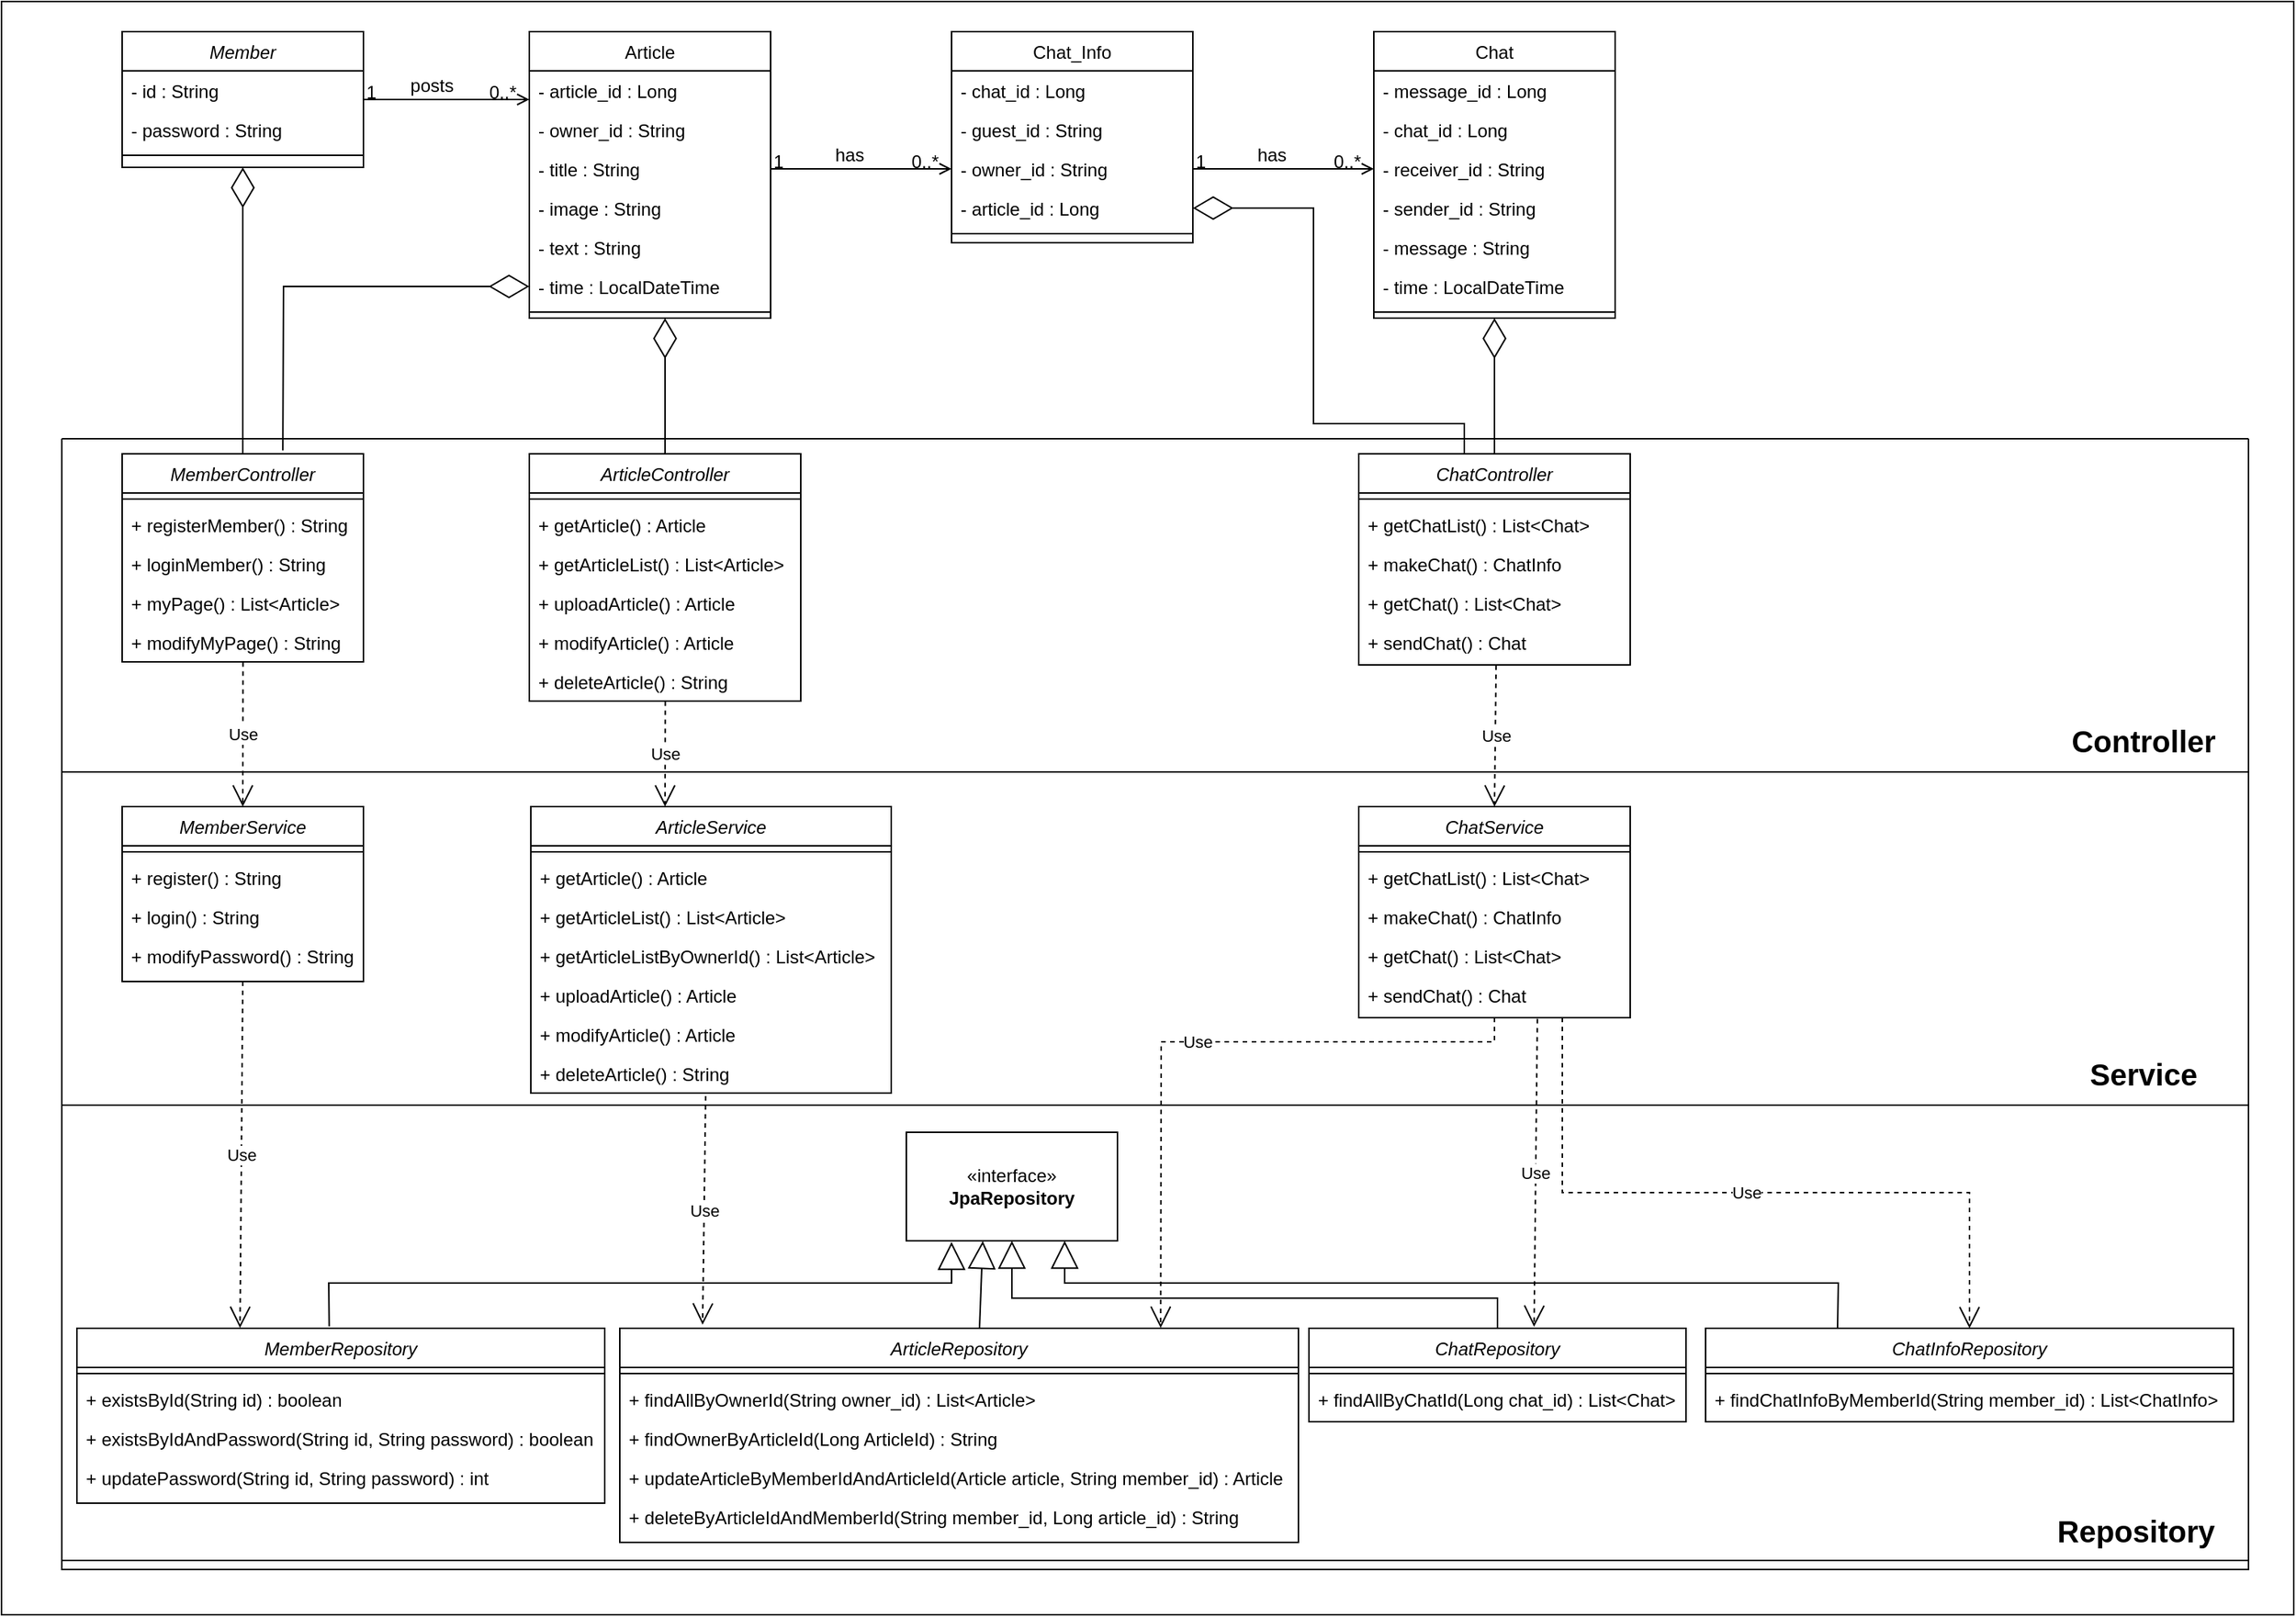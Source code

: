 <mxfile version="25.0.3">
  <diagram id="C5RBs43oDa-KdzZeNtuy" name="Page-1">
    <mxGraphModel dx="2914" dy="1084" grid="1" gridSize="10" guides="1" tooltips="1" connect="1" arrows="1" fold="1" page="1" pageScale="1" pageWidth="827" pageHeight="1169" math="0" shadow="0">
      <root>
        <mxCell id="WIyWlLk6GJQsqaUBKTNV-0" />
        <mxCell id="WIyWlLk6GJQsqaUBKTNV-1" parent="WIyWlLk6GJQsqaUBKTNV-0" />
        <mxCell id="Q4seT2GysWvizt6wWU4h-136" value="" style="rounded=0;whiteSpace=wrap;html=1;" vertex="1" parent="WIyWlLk6GJQsqaUBKTNV-1">
          <mxGeometry x="-40" y="50" width="1520" height="1070" as="geometry" />
        </mxCell>
        <mxCell id="zkfFHV4jXpPFQw0GAbJ--0" value="Member" style="swimlane;fontStyle=2;align=center;verticalAlign=top;childLayout=stackLayout;horizontal=1;startSize=26;horizontalStack=0;resizeParent=1;resizeLast=0;collapsible=1;marginBottom=0;rounded=0;shadow=0;strokeWidth=1;" parent="WIyWlLk6GJQsqaUBKTNV-1" vertex="1">
          <mxGeometry x="40" y="70" width="160" height="90" as="geometry">
            <mxRectangle x="230" y="140" width="160" height="26" as="alternateBounds" />
          </mxGeometry>
        </mxCell>
        <mxCell id="zkfFHV4jXpPFQw0GAbJ--1" value="- id : String" style="text;align=left;verticalAlign=top;spacingLeft=4;spacingRight=4;overflow=hidden;rotatable=0;points=[[0,0.5],[1,0.5]];portConstraint=eastwest;" parent="zkfFHV4jXpPFQw0GAbJ--0" vertex="1">
          <mxGeometry y="26" width="160" height="26" as="geometry" />
        </mxCell>
        <mxCell id="zkfFHV4jXpPFQw0GAbJ--2" value="- password : String" style="text;align=left;verticalAlign=top;spacingLeft=4;spacingRight=4;overflow=hidden;rotatable=0;points=[[0,0.5],[1,0.5]];portConstraint=eastwest;rounded=0;shadow=0;html=0;" parent="zkfFHV4jXpPFQw0GAbJ--0" vertex="1">
          <mxGeometry y="52" width="160" height="26" as="geometry" />
        </mxCell>
        <mxCell id="zkfFHV4jXpPFQw0GAbJ--4" value="" style="line;html=1;strokeWidth=1;align=left;verticalAlign=middle;spacingTop=-1;spacingLeft=3;spacingRight=3;rotatable=0;labelPosition=right;points=[];portConstraint=eastwest;" parent="zkfFHV4jXpPFQw0GAbJ--0" vertex="1">
          <mxGeometry y="78" width="160" height="8" as="geometry" />
        </mxCell>
        <mxCell id="zkfFHV4jXpPFQw0GAbJ--17" value="Article" style="swimlane;fontStyle=0;align=center;verticalAlign=top;childLayout=stackLayout;horizontal=1;startSize=26;horizontalStack=0;resizeParent=1;resizeLast=0;collapsible=1;marginBottom=0;rounded=0;shadow=0;strokeWidth=1;" parent="WIyWlLk6GJQsqaUBKTNV-1" vertex="1">
          <mxGeometry x="310" y="70" width="160" height="190" as="geometry">
            <mxRectangle x="550" y="140" width="160" height="26" as="alternateBounds" />
          </mxGeometry>
        </mxCell>
        <mxCell id="zkfFHV4jXpPFQw0GAbJ--18" value="- article_id : Long" style="text;align=left;verticalAlign=top;spacingLeft=4;spacingRight=4;overflow=hidden;rotatable=0;points=[[0,0.5],[1,0.5]];portConstraint=eastwest;" parent="zkfFHV4jXpPFQw0GAbJ--17" vertex="1">
          <mxGeometry y="26" width="160" height="26" as="geometry" />
        </mxCell>
        <mxCell id="zkfFHV4jXpPFQw0GAbJ--19" value="- owner_id : String" style="text;align=left;verticalAlign=top;spacingLeft=4;spacingRight=4;overflow=hidden;rotatable=0;points=[[0,0.5],[1,0.5]];portConstraint=eastwest;rounded=0;shadow=0;html=0;" parent="zkfFHV4jXpPFQw0GAbJ--17" vertex="1">
          <mxGeometry y="52" width="160" height="26" as="geometry" />
        </mxCell>
        <mxCell id="zkfFHV4jXpPFQw0GAbJ--20" value="- title : String" style="text;align=left;verticalAlign=top;spacingLeft=4;spacingRight=4;overflow=hidden;rotatable=0;points=[[0,0.5],[1,0.5]];portConstraint=eastwest;rounded=0;shadow=0;html=0;" parent="zkfFHV4jXpPFQw0GAbJ--17" vertex="1">
          <mxGeometry y="78" width="160" height="26" as="geometry" />
        </mxCell>
        <mxCell id="zkfFHV4jXpPFQw0GAbJ--21" value="- image : String" style="text;align=left;verticalAlign=top;spacingLeft=4;spacingRight=4;overflow=hidden;rotatable=0;points=[[0,0.5],[1,0.5]];portConstraint=eastwest;rounded=0;shadow=0;html=0;" parent="zkfFHV4jXpPFQw0GAbJ--17" vertex="1">
          <mxGeometry y="104" width="160" height="26" as="geometry" />
        </mxCell>
        <mxCell id="zkfFHV4jXpPFQw0GAbJ--22" value="- text : String" style="text;align=left;verticalAlign=top;spacingLeft=4;spacingRight=4;overflow=hidden;rotatable=0;points=[[0,0.5],[1,0.5]];portConstraint=eastwest;rounded=0;shadow=0;html=0;" parent="zkfFHV4jXpPFQw0GAbJ--17" vertex="1">
          <mxGeometry y="130" width="160" height="26" as="geometry" />
        </mxCell>
        <mxCell id="Q4seT2GysWvizt6wWU4h-19" value="- time : LocalDateTime" style="text;align=left;verticalAlign=top;spacingLeft=4;spacingRight=4;overflow=hidden;rotatable=0;points=[[0,0.5],[1,0.5]];portConstraint=eastwest;rounded=0;shadow=0;html=0;" vertex="1" parent="zkfFHV4jXpPFQw0GAbJ--17">
          <mxGeometry y="156" width="160" height="26" as="geometry" />
        </mxCell>
        <mxCell id="zkfFHV4jXpPFQw0GAbJ--23" value="" style="line;html=1;strokeWidth=1;align=left;verticalAlign=middle;spacingTop=-1;spacingLeft=3;spacingRight=3;rotatable=0;labelPosition=right;points=[];portConstraint=eastwest;" parent="zkfFHV4jXpPFQw0GAbJ--17" vertex="1">
          <mxGeometry y="182" width="160" height="8" as="geometry" />
        </mxCell>
        <mxCell id="zkfFHV4jXpPFQw0GAbJ--26" value="" style="endArrow=open;shadow=0;strokeWidth=1;rounded=0;curved=0;endFill=1;edgeStyle=elbowEdgeStyle;elbow=vertical;" parent="WIyWlLk6GJQsqaUBKTNV-1" source="zkfFHV4jXpPFQw0GAbJ--0" target="zkfFHV4jXpPFQw0GAbJ--17" edge="1">
          <mxGeometry x="0.5" y="41" relative="1" as="geometry">
            <mxPoint x="380" y="192" as="sourcePoint" />
            <mxPoint x="540" y="192" as="targetPoint" />
            <mxPoint x="-40" y="32" as="offset" />
          </mxGeometry>
        </mxCell>
        <mxCell id="zkfFHV4jXpPFQw0GAbJ--27" value="1" style="resizable=0;align=left;verticalAlign=bottom;labelBackgroundColor=none;fontSize=12;" parent="zkfFHV4jXpPFQw0GAbJ--26" connectable="0" vertex="1">
          <mxGeometry x="-1" relative="1" as="geometry">
            <mxPoint y="4" as="offset" />
          </mxGeometry>
        </mxCell>
        <mxCell id="zkfFHV4jXpPFQw0GAbJ--28" value="0..*" style="resizable=0;align=right;verticalAlign=bottom;labelBackgroundColor=none;fontSize=12;" parent="zkfFHV4jXpPFQw0GAbJ--26" connectable="0" vertex="1">
          <mxGeometry x="1" relative="1" as="geometry">
            <mxPoint x="-7" y="4" as="offset" />
          </mxGeometry>
        </mxCell>
        <mxCell id="zkfFHV4jXpPFQw0GAbJ--29" value="posts" style="text;html=1;resizable=0;points=[];;align=center;verticalAlign=middle;labelBackgroundColor=none;rounded=0;shadow=0;strokeWidth=1;fontSize=12;" parent="zkfFHV4jXpPFQw0GAbJ--26" vertex="1" connectable="0">
          <mxGeometry x="0.5" y="49" relative="1" as="geometry">
            <mxPoint x="-38" y="40" as="offset" />
          </mxGeometry>
        </mxCell>
        <mxCell id="Q4seT2GysWvizt6wWU4h-0" value="Chat" style="swimlane;fontStyle=0;align=center;verticalAlign=top;childLayout=stackLayout;horizontal=1;startSize=26;horizontalStack=0;resizeParent=1;resizeLast=0;collapsible=1;marginBottom=0;rounded=0;shadow=0;strokeWidth=1;" vertex="1" parent="WIyWlLk6GJQsqaUBKTNV-1">
          <mxGeometry x="870" y="70" width="160" height="190" as="geometry">
            <mxRectangle x="550" y="140" width="160" height="26" as="alternateBounds" />
          </mxGeometry>
        </mxCell>
        <mxCell id="Q4seT2GysWvizt6wWU4h-1" value="- message_id : Long" style="text;align=left;verticalAlign=top;spacingLeft=4;spacingRight=4;overflow=hidden;rotatable=0;points=[[0,0.5],[1,0.5]];portConstraint=eastwest;" vertex="1" parent="Q4seT2GysWvizt6wWU4h-0">
          <mxGeometry y="26" width="160" height="26" as="geometry" />
        </mxCell>
        <mxCell id="Q4seT2GysWvizt6wWU4h-2" value="- chat_id : Long" style="text;align=left;verticalAlign=top;spacingLeft=4;spacingRight=4;overflow=hidden;rotatable=0;points=[[0,0.5],[1,0.5]];portConstraint=eastwest;rounded=0;shadow=0;html=0;" vertex="1" parent="Q4seT2GysWvizt6wWU4h-0">
          <mxGeometry y="52" width="160" height="26" as="geometry" />
        </mxCell>
        <mxCell id="Q4seT2GysWvizt6wWU4h-3" value="- receiver_id : String" style="text;align=left;verticalAlign=top;spacingLeft=4;spacingRight=4;overflow=hidden;rotatable=0;points=[[0,0.5],[1,0.5]];portConstraint=eastwest;rounded=0;shadow=0;html=0;" vertex="1" parent="Q4seT2GysWvizt6wWU4h-0">
          <mxGeometry y="78" width="160" height="26" as="geometry" />
        </mxCell>
        <mxCell id="Q4seT2GysWvizt6wWU4h-4" value="- sender_id : String" style="text;align=left;verticalAlign=top;spacingLeft=4;spacingRight=4;overflow=hidden;rotatable=0;points=[[0,0.5],[1,0.5]];portConstraint=eastwest;rounded=0;shadow=0;html=0;" vertex="1" parent="Q4seT2GysWvizt6wWU4h-0">
          <mxGeometry y="104" width="160" height="26" as="geometry" />
        </mxCell>
        <mxCell id="Q4seT2GysWvizt6wWU4h-5" value="- message : String" style="text;align=left;verticalAlign=top;spacingLeft=4;spacingRight=4;overflow=hidden;rotatable=0;points=[[0,0.5],[1,0.5]];portConstraint=eastwest;rounded=0;shadow=0;html=0;" vertex="1" parent="Q4seT2GysWvizt6wWU4h-0">
          <mxGeometry y="130" width="160" height="26" as="geometry" />
        </mxCell>
        <mxCell id="Q4seT2GysWvizt6wWU4h-20" value="- time : LocalDateTime" style="text;align=left;verticalAlign=top;spacingLeft=4;spacingRight=4;overflow=hidden;rotatable=0;points=[[0,0.5],[1,0.5]];portConstraint=eastwest;rounded=0;shadow=0;html=0;" vertex="1" parent="Q4seT2GysWvizt6wWU4h-0">
          <mxGeometry y="156" width="160" height="26" as="geometry" />
        </mxCell>
        <mxCell id="Q4seT2GysWvizt6wWU4h-6" value="" style="line;html=1;strokeWidth=1;align=left;verticalAlign=middle;spacingTop=-1;spacingLeft=3;spacingRight=3;rotatable=0;labelPosition=right;points=[];portConstraint=eastwest;" vertex="1" parent="Q4seT2GysWvizt6wWU4h-0">
          <mxGeometry y="182" width="160" height="8" as="geometry" />
        </mxCell>
        <mxCell id="Q4seT2GysWvizt6wWU4h-9" value="Chat_Info" style="swimlane;fontStyle=0;align=center;verticalAlign=top;childLayout=stackLayout;horizontal=1;startSize=26;horizontalStack=0;resizeParent=1;resizeLast=0;collapsible=1;marginBottom=0;rounded=0;shadow=0;strokeWidth=1;" vertex="1" parent="WIyWlLk6GJQsqaUBKTNV-1">
          <mxGeometry x="590" y="70" width="160" height="140" as="geometry">
            <mxRectangle x="550" y="140" width="160" height="26" as="alternateBounds" />
          </mxGeometry>
        </mxCell>
        <mxCell id="Q4seT2GysWvizt6wWU4h-10" value="- chat_id : Long" style="text;align=left;verticalAlign=top;spacingLeft=4;spacingRight=4;overflow=hidden;rotatable=0;points=[[0,0.5],[1,0.5]];portConstraint=eastwest;" vertex="1" parent="Q4seT2GysWvizt6wWU4h-9">
          <mxGeometry y="26" width="160" height="26" as="geometry" />
        </mxCell>
        <mxCell id="Q4seT2GysWvizt6wWU4h-11" value="- guest_id : String" style="text;align=left;verticalAlign=top;spacingLeft=4;spacingRight=4;overflow=hidden;rotatable=0;points=[[0,0.5],[1,0.5]];portConstraint=eastwest;rounded=0;shadow=0;html=0;" vertex="1" parent="Q4seT2GysWvizt6wWU4h-9">
          <mxGeometry y="52" width="160" height="26" as="geometry" />
        </mxCell>
        <mxCell id="Q4seT2GysWvizt6wWU4h-12" value="- owner_id : String" style="text;align=left;verticalAlign=top;spacingLeft=4;spacingRight=4;overflow=hidden;rotatable=0;points=[[0,0.5],[1,0.5]];portConstraint=eastwest;rounded=0;shadow=0;html=0;" vertex="1" parent="Q4seT2GysWvizt6wWU4h-9">
          <mxGeometry y="78" width="160" height="26" as="geometry" />
        </mxCell>
        <mxCell id="Q4seT2GysWvizt6wWU4h-13" value="- article_id : Long" style="text;align=left;verticalAlign=top;spacingLeft=4;spacingRight=4;overflow=hidden;rotatable=0;points=[[0,0.5],[1,0.5]];portConstraint=eastwest;rounded=0;shadow=0;html=0;" vertex="1" parent="Q4seT2GysWvizt6wWU4h-9">
          <mxGeometry y="104" width="160" height="26" as="geometry" />
        </mxCell>
        <mxCell id="Q4seT2GysWvizt6wWU4h-15" value="" style="line;html=1;strokeWidth=1;align=left;verticalAlign=middle;spacingTop=-1;spacingLeft=3;spacingRight=3;rotatable=0;labelPosition=right;points=[];portConstraint=eastwest;" vertex="1" parent="Q4seT2GysWvizt6wWU4h-9">
          <mxGeometry y="130" width="160" height="8" as="geometry" />
        </mxCell>
        <mxCell id="Q4seT2GysWvizt6wWU4h-21" value="" style="endArrow=open;shadow=0;strokeWidth=1;rounded=0;curved=0;endFill=1;edgeStyle=elbowEdgeStyle;elbow=vertical;exitX=1;exitY=0.5;exitDx=0;exitDy=0;entryX=0;entryY=0.5;entryDx=0;entryDy=0;" edge="1" parent="WIyWlLk6GJQsqaUBKTNV-1" source="zkfFHV4jXpPFQw0GAbJ--20" target="Q4seT2GysWvizt6wWU4h-12">
          <mxGeometry x="0.5" y="41" relative="1" as="geometry">
            <mxPoint x="470" y="160.08" as="sourcePoint" />
            <mxPoint x="580" y="160.08" as="targetPoint" />
            <mxPoint x="-40" y="32" as="offset" />
          </mxGeometry>
        </mxCell>
        <mxCell id="Q4seT2GysWvizt6wWU4h-22" value="1" style="resizable=0;align=left;verticalAlign=bottom;labelBackgroundColor=none;fontSize=12;" connectable="0" vertex="1" parent="Q4seT2GysWvizt6wWU4h-21">
          <mxGeometry x="-1" relative="1" as="geometry">
            <mxPoint y="4" as="offset" />
          </mxGeometry>
        </mxCell>
        <mxCell id="Q4seT2GysWvizt6wWU4h-23" value="0..*" style="resizable=0;align=right;verticalAlign=bottom;labelBackgroundColor=none;fontSize=12;" connectable="0" vertex="1" parent="Q4seT2GysWvizt6wWU4h-21">
          <mxGeometry x="1" relative="1" as="geometry">
            <mxPoint x="-7" y="4" as="offset" />
          </mxGeometry>
        </mxCell>
        <mxCell id="Q4seT2GysWvizt6wWU4h-24" value="has" style="text;html=1;resizable=0;points=[];;align=center;verticalAlign=middle;labelBackgroundColor=none;rounded=0;shadow=0;strokeWidth=1;fontSize=12;" vertex="1" connectable="0" parent="Q4seT2GysWvizt6wWU4h-21">
          <mxGeometry x="0.5" y="49" relative="1" as="geometry">
            <mxPoint x="-38" y="40" as="offset" />
          </mxGeometry>
        </mxCell>
        <mxCell id="Q4seT2GysWvizt6wWU4h-25" value="" style="endArrow=open;shadow=0;strokeWidth=1;rounded=0;curved=0;endFill=1;edgeStyle=elbowEdgeStyle;elbow=vertical;exitX=1;exitY=0.5;exitDx=0;exitDy=0;entryX=0;entryY=0.5;entryDx=0;entryDy=0;" edge="1" parent="WIyWlLk6GJQsqaUBKTNV-1" source="Q4seT2GysWvizt6wWU4h-12" target="Q4seT2GysWvizt6wWU4h-3">
          <mxGeometry x="0.5" y="41" relative="1" as="geometry">
            <mxPoint x="770" y="170.2" as="sourcePoint" />
            <mxPoint x="880" y="170.2" as="targetPoint" />
            <mxPoint x="-40" y="32" as="offset" />
          </mxGeometry>
        </mxCell>
        <mxCell id="Q4seT2GysWvizt6wWU4h-26" value="1" style="resizable=0;align=left;verticalAlign=bottom;labelBackgroundColor=none;fontSize=12;" connectable="0" vertex="1" parent="Q4seT2GysWvizt6wWU4h-25">
          <mxGeometry x="-1" relative="1" as="geometry">
            <mxPoint y="4" as="offset" />
          </mxGeometry>
        </mxCell>
        <mxCell id="Q4seT2GysWvizt6wWU4h-27" value="0..*" style="resizable=0;align=right;verticalAlign=bottom;labelBackgroundColor=none;fontSize=12;" connectable="0" vertex="1" parent="Q4seT2GysWvizt6wWU4h-25">
          <mxGeometry x="1" relative="1" as="geometry">
            <mxPoint x="-7" y="4" as="offset" />
          </mxGeometry>
        </mxCell>
        <mxCell id="Q4seT2GysWvizt6wWU4h-28" value="has" style="text;html=1;resizable=0;points=[];;align=center;verticalAlign=middle;labelBackgroundColor=none;rounded=0;shadow=0;strokeWidth=1;fontSize=12;" vertex="1" connectable="0" parent="Q4seT2GysWvizt6wWU4h-25">
          <mxGeometry x="0.5" y="49" relative="1" as="geometry">
            <mxPoint x="-38" y="40" as="offset" />
          </mxGeometry>
        </mxCell>
        <mxCell id="Q4seT2GysWvizt6wWU4h-29" value="MemberController" style="swimlane;fontStyle=2;align=center;verticalAlign=top;childLayout=stackLayout;horizontal=1;startSize=26;horizontalStack=0;resizeParent=1;resizeLast=0;collapsible=1;marginBottom=0;rounded=0;shadow=0;strokeWidth=1;" vertex="1" parent="WIyWlLk6GJQsqaUBKTNV-1">
          <mxGeometry x="40" y="350" width="160" height="138" as="geometry">
            <mxRectangle x="230" y="140" width="160" height="26" as="alternateBounds" />
          </mxGeometry>
        </mxCell>
        <mxCell id="Q4seT2GysWvizt6wWU4h-32" value="" style="line;html=1;strokeWidth=1;align=left;verticalAlign=middle;spacingTop=-1;spacingLeft=3;spacingRight=3;rotatable=0;labelPosition=right;points=[];portConstraint=eastwest;" vertex="1" parent="Q4seT2GysWvizt6wWU4h-29">
          <mxGeometry y="26" width="160" height="8" as="geometry" />
        </mxCell>
        <mxCell id="Q4seT2GysWvizt6wWU4h-33" value="+ registerMember() : String" style="text;align=left;verticalAlign=top;spacingLeft=4;spacingRight=4;overflow=hidden;rotatable=0;points=[[0,0.5],[1,0.5]];portConstraint=eastwest;" vertex="1" parent="Q4seT2GysWvizt6wWU4h-29">
          <mxGeometry y="34" width="160" height="26" as="geometry" />
        </mxCell>
        <mxCell id="Q4seT2GysWvizt6wWU4h-35" value="+ loginMember() : String" style="text;align=left;verticalAlign=top;spacingLeft=4;spacingRight=4;overflow=hidden;rotatable=0;points=[[0,0.5],[1,0.5]];portConstraint=eastwest;" vertex="1" parent="Q4seT2GysWvizt6wWU4h-29">
          <mxGeometry y="60" width="160" height="26" as="geometry" />
        </mxCell>
        <mxCell id="Q4seT2GysWvizt6wWU4h-36" value="+ myPage() : List&lt;Article&gt;" style="text;align=left;verticalAlign=top;spacingLeft=4;spacingRight=4;overflow=hidden;rotatable=0;points=[[0,0.5],[1,0.5]];portConstraint=eastwest;" vertex="1" parent="Q4seT2GysWvizt6wWU4h-29">
          <mxGeometry y="86" width="160" height="26" as="geometry" />
        </mxCell>
        <mxCell id="Q4seT2GysWvizt6wWU4h-37" value="+ modifyMyPage() : String" style="text;align=left;verticalAlign=top;spacingLeft=4;spacingRight=4;overflow=hidden;rotatable=0;points=[[0,0.5],[1,0.5]];portConstraint=eastwest;" vertex="1" parent="Q4seT2GysWvizt6wWU4h-29">
          <mxGeometry y="112" width="160" height="26" as="geometry" />
        </mxCell>
        <mxCell id="Q4seT2GysWvizt6wWU4h-38" value="" style="endArrow=diamondThin;endFill=0;endSize=24;html=1;rounded=0;exitX=0.5;exitY=0;exitDx=0;exitDy=0;entryX=0.5;entryY=1;entryDx=0;entryDy=0;" edge="1" parent="WIyWlLk6GJQsqaUBKTNV-1" source="Q4seT2GysWvizt6wWU4h-29" target="zkfFHV4jXpPFQw0GAbJ--0">
          <mxGeometry width="160" relative="1" as="geometry">
            <mxPoint x="150" y="400" as="sourcePoint" />
            <mxPoint x="310" y="400" as="targetPoint" />
          </mxGeometry>
        </mxCell>
        <mxCell id="Q4seT2GysWvizt6wWU4h-39" value="ArticleController" style="swimlane;fontStyle=2;align=center;verticalAlign=top;childLayout=stackLayout;horizontal=1;startSize=26;horizontalStack=0;resizeParent=1;resizeLast=0;collapsible=1;marginBottom=0;rounded=0;shadow=0;strokeWidth=1;" vertex="1" parent="WIyWlLk6GJQsqaUBKTNV-1">
          <mxGeometry x="310" y="350" width="180" height="164" as="geometry">
            <mxRectangle x="230" y="140" width="160" height="26" as="alternateBounds" />
          </mxGeometry>
        </mxCell>
        <mxCell id="Q4seT2GysWvizt6wWU4h-40" value="" style="line;html=1;strokeWidth=1;align=left;verticalAlign=middle;spacingTop=-1;spacingLeft=3;spacingRight=3;rotatable=0;labelPosition=right;points=[];portConstraint=eastwest;" vertex="1" parent="Q4seT2GysWvizt6wWU4h-39">
          <mxGeometry y="26" width="180" height="8" as="geometry" />
        </mxCell>
        <mxCell id="Q4seT2GysWvizt6wWU4h-41" value="+ getArticle() : Article" style="text;align=left;verticalAlign=top;spacingLeft=4;spacingRight=4;overflow=hidden;rotatable=0;points=[[0,0.5],[1,0.5]];portConstraint=eastwest;" vertex="1" parent="Q4seT2GysWvizt6wWU4h-39">
          <mxGeometry y="34" width="180" height="26" as="geometry" />
        </mxCell>
        <mxCell id="Q4seT2GysWvizt6wWU4h-46" value="+ getArticleList() : List&lt;Article&gt;" style="text;align=left;verticalAlign=top;spacingLeft=4;spacingRight=4;overflow=hidden;rotatable=0;points=[[0,0.5],[1,0.5]];portConstraint=eastwest;" vertex="1" parent="Q4seT2GysWvizt6wWU4h-39">
          <mxGeometry y="60" width="180" height="26" as="geometry" />
        </mxCell>
        <mxCell id="Q4seT2GysWvizt6wWU4h-42" value="+ uploadArticle() : Article" style="text;align=left;verticalAlign=top;spacingLeft=4;spacingRight=4;overflow=hidden;rotatable=0;points=[[0,0.5],[1,0.5]];portConstraint=eastwest;" vertex="1" parent="Q4seT2GysWvizt6wWU4h-39">
          <mxGeometry y="86" width="180" height="26" as="geometry" />
        </mxCell>
        <mxCell id="Q4seT2GysWvizt6wWU4h-43" value="+ modifyArticle() : Article" style="text;align=left;verticalAlign=top;spacingLeft=4;spacingRight=4;overflow=hidden;rotatable=0;points=[[0,0.5],[1,0.5]];portConstraint=eastwest;" vertex="1" parent="Q4seT2GysWvizt6wWU4h-39">
          <mxGeometry y="112" width="180" height="26" as="geometry" />
        </mxCell>
        <mxCell id="Q4seT2GysWvizt6wWU4h-44" value="+ deleteArticle() : String" style="text;align=left;verticalAlign=top;spacingLeft=4;spacingRight=4;overflow=hidden;rotatable=0;points=[[0,0.5],[1,0.5]];portConstraint=eastwest;" vertex="1" parent="Q4seT2GysWvizt6wWU4h-39">
          <mxGeometry y="138" width="180" height="26" as="geometry" />
        </mxCell>
        <mxCell id="Q4seT2GysWvizt6wWU4h-45" value="" style="endArrow=diamondThin;endFill=0;endSize=24;html=1;rounded=0;exitX=0.666;exitY=-0.016;exitDx=0;exitDy=0;entryX=0;entryY=0.5;entryDx=0;entryDy=0;exitPerimeter=0;" edge="1" parent="WIyWlLk6GJQsqaUBKTNV-1" source="Q4seT2GysWvizt6wWU4h-29" target="Q4seT2GysWvizt6wWU4h-19">
          <mxGeometry width="160" relative="1" as="geometry">
            <mxPoint x="130" y="360" as="sourcePoint" />
            <mxPoint x="130" y="218" as="targetPoint" />
            <Array as="points">
              <mxPoint x="147" y="239" />
            </Array>
          </mxGeometry>
        </mxCell>
        <mxCell id="Q4seT2GysWvizt6wWU4h-47" value="" style="endArrow=diamondThin;endFill=0;endSize=24;html=1;rounded=0;exitX=0.5;exitY=0;exitDx=0;exitDy=0;" edge="1" parent="WIyWlLk6GJQsqaUBKTNV-1" source="Q4seT2GysWvizt6wWU4h-39">
          <mxGeometry width="160" relative="1" as="geometry">
            <mxPoint x="130" y="360" as="sourcePoint" />
            <mxPoint x="400" y="260" as="targetPoint" />
          </mxGeometry>
        </mxCell>
        <mxCell id="Q4seT2GysWvizt6wWU4h-48" value="ChatController" style="swimlane;fontStyle=2;align=center;verticalAlign=top;childLayout=stackLayout;horizontal=1;startSize=26;horizontalStack=0;resizeParent=1;resizeLast=0;collapsible=1;marginBottom=0;rounded=0;shadow=0;strokeWidth=1;" vertex="1" parent="WIyWlLk6GJQsqaUBKTNV-1">
          <mxGeometry x="860" y="350" width="180" height="140" as="geometry">
            <mxRectangle x="230" y="140" width="160" height="26" as="alternateBounds" />
          </mxGeometry>
        </mxCell>
        <mxCell id="Q4seT2GysWvizt6wWU4h-49" value="" style="line;html=1;strokeWidth=1;align=left;verticalAlign=middle;spacingTop=-1;spacingLeft=3;spacingRight=3;rotatable=0;labelPosition=right;points=[];portConstraint=eastwest;" vertex="1" parent="Q4seT2GysWvizt6wWU4h-48">
          <mxGeometry y="26" width="180" height="8" as="geometry" />
        </mxCell>
        <mxCell id="Q4seT2GysWvizt6wWU4h-50" value="+ getChatList() : List&lt;Chat&gt;" style="text;align=left;verticalAlign=top;spacingLeft=4;spacingRight=4;overflow=hidden;rotatable=0;points=[[0,0.5],[1,0.5]];portConstraint=eastwest;" vertex="1" parent="Q4seT2GysWvizt6wWU4h-48">
          <mxGeometry y="34" width="180" height="26" as="geometry" />
        </mxCell>
        <mxCell id="Q4seT2GysWvizt6wWU4h-51" value="+ makeChat() : ChatInfo" style="text;align=left;verticalAlign=top;spacingLeft=4;spacingRight=4;overflow=hidden;rotatable=0;points=[[0,0.5],[1,0.5]];portConstraint=eastwest;" vertex="1" parent="Q4seT2GysWvizt6wWU4h-48">
          <mxGeometry y="60" width="180" height="26" as="geometry" />
        </mxCell>
        <mxCell id="Q4seT2GysWvizt6wWU4h-52" value="+ getChat() : List&lt;Chat&gt;" style="text;align=left;verticalAlign=top;spacingLeft=4;spacingRight=4;overflow=hidden;rotatable=0;points=[[0,0.5],[1,0.5]];portConstraint=eastwest;" vertex="1" parent="Q4seT2GysWvizt6wWU4h-48">
          <mxGeometry y="86" width="180" height="26" as="geometry" />
        </mxCell>
        <mxCell id="Q4seT2GysWvizt6wWU4h-53" value="+ sendChat() : Chat" style="text;align=left;verticalAlign=top;spacingLeft=4;spacingRight=4;overflow=hidden;rotatable=0;points=[[0,0.5],[1,0.5]];portConstraint=eastwest;" vertex="1" parent="Q4seT2GysWvizt6wWU4h-48">
          <mxGeometry y="112" width="180" height="26" as="geometry" />
        </mxCell>
        <mxCell id="Q4seT2GysWvizt6wWU4h-55" value="" style="endArrow=diamondThin;endFill=0;endSize=24;html=1;rounded=0;exitX=0.5;exitY=0;exitDx=0;exitDy=0;entryX=0.5;entryY=1;entryDx=0;entryDy=0;" edge="1" parent="WIyWlLk6GJQsqaUBKTNV-1" source="Q4seT2GysWvizt6wWU4h-48" target="Q4seT2GysWvizt6wWU4h-0">
          <mxGeometry width="160" relative="1" as="geometry">
            <mxPoint x="410" y="360" as="sourcePoint" />
            <mxPoint x="951.76" y="312.286" as="targetPoint" />
          </mxGeometry>
        </mxCell>
        <mxCell id="Q4seT2GysWvizt6wWU4h-56" value="" style="endArrow=diamondThin;endFill=0;endSize=24;html=1;rounded=0;entryX=1;entryY=0.5;entryDx=0;entryDy=0;" edge="1" parent="WIyWlLk6GJQsqaUBKTNV-1" target="Q4seT2GysWvizt6wWU4h-13">
          <mxGeometry width="160" relative="1" as="geometry">
            <mxPoint x="930" y="350" as="sourcePoint" />
            <mxPoint x="420" y="330" as="targetPoint" />
            <Array as="points">
              <mxPoint x="930" y="330" />
              <mxPoint x="830" y="330" />
              <mxPoint x="830" y="187" />
            </Array>
          </mxGeometry>
        </mxCell>
        <mxCell id="Q4seT2GysWvizt6wWU4h-57" value="" style="swimlane;startSize=0;" vertex="1" parent="WIyWlLk6GJQsqaUBKTNV-1">
          <mxGeometry y="340" width="1450" height="221" as="geometry" />
        </mxCell>
        <mxCell id="Q4seT2GysWvizt6wWU4h-59" value="MemberService" style="swimlane;fontStyle=2;align=center;verticalAlign=top;childLayout=stackLayout;horizontal=1;startSize=26;horizontalStack=0;resizeParent=1;resizeLast=0;collapsible=1;marginBottom=0;rounded=0;shadow=0;strokeWidth=1;" vertex="1" parent="WIyWlLk6GJQsqaUBKTNV-1">
          <mxGeometry x="40" y="584" width="160" height="116" as="geometry">
            <mxRectangle x="230" y="140" width="160" height="26" as="alternateBounds" />
          </mxGeometry>
        </mxCell>
        <mxCell id="Q4seT2GysWvizt6wWU4h-60" value="" style="line;html=1;strokeWidth=1;align=left;verticalAlign=middle;spacingTop=-1;spacingLeft=3;spacingRight=3;rotatable=0;labelPosition=right;points=[];portConstraint=eastwest;" vertex="1" parent="Q4seT2GysWvizt6wWU4h-59">
          <mxGeometry y="26" width="160" height="8" as="geometry" />
        </mxCell>
        <mxCell id="Q4seT2GysWvizt6wWU4h-61" value="+ register() : String" style="text;align=left;verticalAlign=top;spacingLeft=4;spacingRight=4;overflow=hidden;rotatable=0;points=[[0,0.5],[1,0.5]];portConstraint=eastwest;" vertex="1" parent="Q4seT2GysWvizt6wWU4h-59">
          <mxGeometry y="34" width="160" height="26" as="geometry" />
        </mxCell>
        <mxCell id="Q4seT2GysWvizt6wWU4h-62" value="+ login() : String" style="text;align=left;verticalAlign=top;spacingLeft=4;spacingRight=4;overflow=hidden;rotatable=0;points=[[0,0.5],[1,0.5]];portConstraint=eastwest;" vertex="1" parent="Q4seT2GysWvizt6wWU4h-59">
          <mxGeometry y="60" width="160" height="26" as="geometry" />
        </mxCell>
        <mxCell id="Q4seT2GysWvizt6wWU4h-64" value="+ modifyPassword() : String" style="text;align=left;verticalAlign=top;spacingLeft=4;spacingRight=4;overflow=hidden;rotatable=0;points=[[0,0.5],[1,0.5]];portConstraint=eastwest;" vertex="1" parent="Q4seT2GysWvizt6wWU4h-59">
          <mxGeometry y="86" width="160" height="26" as="geometry" />
        </mxCell>
        <mxCell id="Q4seT2GysWvizt6wWU4h-66" value="Use" style="endArrow=open;endSize=12;dashed=1;html=1;rounded=0;exitX=0.501;exitY=1.012;exitDx=0;exitDy=0;entryX=0.5;entryY=0;entryDx=0;entryDy=0;exitPerimeter=0;" edge="1" parent="WIyWlLk6GJQsqaUBKTNV-1" source="Q4seT2GysWvizt6wWU4h-37" target="Q4seT2GysWvizt6wWU4h-59">
          <mxGeometry width="160" relative="1" as="geometry">
            <mxPoint x="230" y="470" as="sourcePoint" />
            <mxPoint x="390" y="470" as="targetPoint" />
          </mxGeometry>
        </mxCell>
        <mxCell id="Q4seT2GysWvizt6wWU4h-82" value="Use" style="endArrow=open;endSize=12;dashed=1;html=1;rounded=0;exitX=0.501;exitY=1.011;exitDx=0;exitDy=0;entryX=0.5;entryY=0;entryDx=0;entryDy=0;exitPerimeter=0;" edge="1" parent="WIyWlLk6GJQsqaUBKTNV-1" source="Q4seT2GysWvizt6wWU4h-44">
          <mxGeometry width="160" relative="1" as="geometry">
            <mxPoint x="130" y="498" as="sourcePoint" />
            <mxPoint x="400" y="584" as="targetPoint" />
          </mxGeometry>
        </mxCell>
        <mxCell id="Q4seT2GysWvizt6wWU4h-83" value="Use" style="endArrow=open;endSize=12;dashed=1;html=1;rounded=0;exitX=0.506;exitY=1.093;exitDx=0;exitDy=0;entryX=0.5;entryY=0;entryDx=0;entryDy=0;exitPerimeter=0;" edge="1" parent="WIyWlLk6GJQsqaUBKTNV-1" source="Q4seT2GysWvizt6wWU4h-53">
          <mxGeometry width="160" relative="1" as="geometry">
            <mxPoint x="826" y="500" as="sourcePoint" />
            <mxPoint x="950" y="584" as="targetPoint" />
          </mxGeometry>
        </mxCell>
        <mxCell id="Q4seT2GysWvizt6wWU4h-84" value="ArticleService" style="swimlane;fontStyle=2;align=center;verticalAlign=top;childLayout=stackLayout;horizontal=1;startSize=26;horizontalStack=0;resizeParent=1;resizeLast=0;collapsible=1;marginBottom=0;rounded=0;shadow=0;strokeWidth=1;" vertex="1" parent="WIyWlLk6GJQsqaUBKTNV-1">
          <mxGeometry x="311" y="584" width="239" height="190" as="geometry">
            <mxRectangle x="230" y="140" width="160" height="26" as="alternateBounds" />
          </mxGeometry>
        </mxCell>
        <mxCell id="Q4seT2GysWvizt6wWU4h-85" value="" style="line;html=1;strokeWidth=1;align=left;verticalAlign=middle;spacingTop=-1;spacingLeft=3;spacingRight=3;rotatable=0;labelPosition=right;points=[];portConstraint=eastwest;" vertex="1" parent="Q4seT2GysWvizt6wWU4h-84">
          <mxGeometry y="26" width="239" height="8" as="geometry" />
        </mxCell>
        <mxCell id="Q4seT2GysWvizt6wWU4h-86" value="+ getArticle() : Article" style="text;align=left;verticalAlign=top;spacingLeft=4;spacingRight=4;overflow=hidden;rotatable=0;points=[[0,0.5],[1,0.5]];portConstraint=eastwest;" vertex="1" parent="Q4seT2GysWvizt6wWU4h-84">
          <mxGeometry y="34" width="239" height="26" as="geometry" />
        </mxCell>
        <mxCell id="Q4seT2GysWvizt6wWU4h-87" value="+ getArticleList() : List&lt;Article&gt;" style="text;align=left;verticalAlign=top;spacingLeft=4;spacingRight=4;overflow=hidden;rotatable=0;points=[[0,0.5],[1,0.5]];portConstraint=eastwest;" vertex="1" parent="Q4seT2GysWvizt6wWU4h-84">
          <mxGeometry y="60" width="239" height="26" as="geometry" />
        </mxCell>
        <mxCell id="Q4seT2GysWvizt6wWU4h-91" value="+ getArticleListByOwnerId() : List&lt;Article&gt;" style="text;align=left;verticalAlign=top;spacingLeft=4;spacingRight=4;overflow=hidden;rotatable=0;points=[[0,0.5],[1,0.5]];portConstraint=eastwest;" vertex="1" parent="Q4seT2GysWvizt6wWU4h-84">
          <mxGeometry y="86" width="239" height="26" as="geometry" />
        </mxCell>
        <mxCell id="Q4seT2GysWvizt6wWU4h-88" value="+ uploadArticle() : Article" style="text;align=left;verticalAlign=top;spacingLeft=4;spacingRight=4;overflow=hidden;rotatable=0;points=[[0,0.5],[1,0.5]];portConstraint=eastwest;" vertex="1" parent="Q4seT2GysWvizt6wWU4h-84">
          <mxGeometry y="112" width="239" height="26" as="geometry" />
        </mxCell>
        <mxCell id="Q4seT2GysWvizt6wWU4h-89" value="+ modifyArticle() : Article" style="text;align=left;verticalAlign=top;spacingLeft=4;spacingRight=4;overflow=hidden;rotatable=0;points=[[0,0.5],[1,0.5]];portConstraint=eastwest;" vertex="1" parent="Q4seT2GysWvizt6wWU4h-84">
          <mxGeometry y="138" width="239" height="26" as="geometry" />
        </mxCell>
        <mxCell id="Q4seT2GysWvizt6wWU4h-90" value="+ deleteArticle() : String" style="text;align=left;verticalAlign=top;spacingLeft=4;spacingRight=4;overflow=hidden;rotatable=0;points=[[0,0.5],[1,0.5]];portConstraint=eastwest;" vertex="1" parent="Q4seT2GysWvizt6wWU4h-84">
          <mxGeometry y="164" width="239" height="26" as="geometry" />
        </mxCell>
        <mxCell id="Q4seT2GysWvizt6wWU4h-92" value="ChatService" style="swimlane;fontStyle=2;align=center;verticalAlign=top;childLayout=stackLayout;horizontal=1;startSize=26;horizontalStack=0;resizeParent=1;resizeLast=0;collapsible=1;marginBottom=0;rounded=0;shadow=0;strokeWidth=1;" vertex="1" parent="WIyWlLk6GJQsqaUBKTNV-1">
          <mxGeometry x="860" y="584" width="180" height="140" as="geometry">
            <mxRectangle x="230" y="140" width="160" height="26" as="alternateBounds" />
          </mxGeometry>
        </mxCell>
        <mxCell id="Q4seT2GysWvizt6wWU4h-93" value="" style="line;html=1;strokeWidth=1;align=left;verticalAlign=middle;spacingTop=-1;spacingLeft=3;spacingRight=3;rotatable=0;labelPosition=right;points=[];portConstraint=eastwest;" vertex="1" parent="Q4seT2GysWvizt6wWU4h-92">
          <mxGeometry y="26" width="180" height="8" as="geometry" />
        </mxCell>
        <mxCell id="Q4seT2GysWvizt6wWU4h-94" value="+ getChatList() : List&lt;Chat&gt;" style="text;align=left;verticalAlign=top;spacingLeft=4;spacingRight=4;overflow=hidden;rotatable=0;points=[[0,0.5],[1,0.5]];portConstraint=eastwest;" vertex="1" parent="Q4seT2GysWvizt6wWU4h-92">
          <mxGeometry y="34" width="180" height="26" as="geometry" />
        </mxCell>
        <mxCell id="Q4seT2GysWvizt6wWU4h-95" value="+ makeChat() : ChatInfo" style="text;align=left;verticalAlign=top;spacingLeft=4;spacingRight=4;overflow=hidden;rotatable=0;points=[[0,0.5],[1,0.5]];portConstraint=eastwest;" vertex="1" parent="Q4seT2GysWvizt6wWU4h-92">
          <mxGeometry y="60" width="180" height="26" as="geometry" />
        </mxCell>
        <mxCell id="Q4seT2GysWvizt6wWU4h-96" value="+ getChat() : List&lt;Chat&gt;" style="text;align=left;verticalAlign=top;spacingLeft=4;spacingRight=4;overflow=hidden;rotatable=0;points=[[0,0.5],[1,0.5]];portConstraint=eastwest;" vertex="1" parent="Q4seT2GysWvizt6wWU4h-92">
          <mxGeometry y="86" width="180" height="26" as="geometry" />
        </mxCell>
        <mxCell id="Q4seT2GysWvizt6wWU4h-97" value="+ sendChat() : Chat" style="text;align=left;verticalAlign=top;spacingLeft=4;spacingRight=4;overflow=hidden;rotatable=0;points=[[0,0.5],[1,0.5]];portConstraint=eastwest;" vertex="1" parent="Q4seT2GysWvizt6wWU4h-92">
          <mxGeometry y="112" width="180" height="26" as="geometry" />
        </mxCell>
        <mxCell id="Q4seT2GysWvizt6wWU4h-98" value="" style="swimlane;startSize=0;" vertex="1" parent="WIyWlLk6GJQsqaUBKTNV-1">
          <mxGeometry y="561" width="1450" height="523" as="geometry" />
        </mxCell>
        <mxCell id="Q4seT2GysWvizt6wWU4h-58" value="&lt;b&gt;Controller&lt;/b&gt;" style="text;html=1;align=center;verticalAlign=middle;resizable=0;points=[];autosize=1;strokeColor=none;fillColor=none;fontSize=20;" vertex="1" parent="Q4seT2GysWvizt6wWU4h-98">
          <mxGeometry x="1320" y="-41" width="120" height="40" as="geometry" />
        </mxCell>
        <mxCell id="Q4seT2GysWvizt6wWU4h-99" value="&lt;b&gt;Service&lt;/b&gt;" style="text;html=1;align=center;verticalAlign=middle;resizable=0;points=[];autosize=1;strokeColor=none;fillColor=none;fontSize=20;" vertex="1" parent="Q4seT2GysWvizt6wWU4h-98">
          <mxGeometry x="1335" y="180" width="90" height="40" as="geometry" />
        </mxCell>
        <mxCell id="Q4seT2GysWvizt6wWU4h-101" value="&lt;b&gt;Repository&lt;/b&gt;" style="text;html=1;align=center;verticalAlign=middle;resizable=0;points=[];autosize=1;strokeColor=none;fillColor=none;fontSize=20;" vertex="1" parent="Q4seT2GysWvizt6wWU4h-98">
          <mxGeometry x="1310" y="483" width="130" height="40" as="geometry" />
        </mxCell>
        <mxCell id="Q4seT2GysWvizt6wWU4h-100" value="" style="swimlane;startSize=0;" vertex="1" parent="WIyWlLk6GJQsqaUBKTNV-1">
          <mxGeometry y="782" width="1450" height="308" as="geometry" />
        </mxCell>
        <mxCell id="Q4seT2GysWvizt6wWU4h-102" value="«interface»&lt;br&gt;&lt;b&gt;JpaRepository&lt;/b&gt;" style="html=1;whiteSpace=wrap;" vertex="1" parent="Q4seT2GysWvizt6wWU4h-100">
          <mxGeometry x="560" y="18" width="140" height="72" as="geometry" />
        </mxCell>
        <mxCell id="Q4seT2GysWvizt6wWU4h-103" value="MemberRepository" style="swimlane;fontStyle=2;align=center;verticalAlign=top;childLayout=stackLayout;horizontal=1;startSize=26;horizontalStack=0;resizeParent=1;resizeLast=0;collapsible=1;marginBottom=0;rounded=0;shadow=0;strokeWidth=1;" vertex="1" parent="Q4seT2GysWvizt6wWU4h-100">
          <mxGeometry x="10" y="148" width="350" height="116" as="geometry">
            <mxRectangle x="230" y="140" width="160" height="26" as="alternateBounds" />
          </mxGeometry>
        </mxCell>
        <mxCell id="Q4seT2GysWvizt6wWU4h-104" value="" style="line;html=1;strokeWidth=1;align=left;verticalAlign=middle;spacingTop=-1;spacingLeft=3;spacingRight=3;rotatable=0;labelPosition=right;points=[];portConstraint=eastwest;" vertex="1" parent="Q4seT2GysWvizt6wWU4h-103">
          <mxGeometry y="26" width="350" height="8" as="geometry" />
        </mxCell>
        <mxCell id="Q4seT2GysWvizt6wWU4h-105" value="+ existsById(String id) : boolean" style="text;align=left;verticalAlign=top;spacingLeft=4;spacingRight=4;overflow=hidden;rotatable=0;points=[[0,0.5],[1,0.5]];portConstraint=eastwest;" vertex="1" parent="Q4seT2GysWvizt6wWU4h-103">
          <mxGeometry y="34" width="350" height="26" as="geometry" />
        </mxCell>
        <mxCell id="Q4seT2GysWvizt6wWU4h-106" value="+ existsByIdAndPassword(String id, String password) : boolean" style="text;align=left;verticalAlign=top;spacingLeft=4;spacingRight=4;overflow=hidden;rotatable=0;points=[[0,0.5],[1,0.5]];portConstraint=eastwest;" vertex="1" parent="Q4seT2GysWvizt6wWU4h-103">
          <mxGeometry y="60" width="350" height="26" as="geometry" />
        </mxCell>
        <mxCell id="Q4seT2GysWvizt6wWU4h-107" value="+ updatePassword(String id, String password) : int" style="text;align=left;verticalAlign=top;spacingLeft=4;spacingRight=4;overflow=hidden;rotatable=0;points=[[0,0.5],[1,0.5]];portConstraint=eastwest;" vertex="1" parent="Q4seT2GysWvizt6wWU4h-103">
          <mxGeometry y="86" width="350" height="26" as="geometry" />
        </mxCell>
        <mxCell id="Q4seT2GysWvizt6wWU4h-109" value="ArticleRepository" style="swimlane;fontStyle=2;align=center;verticalAlign=top;childLayout=stackLayout;horizontal=1;startSize=26;horizontalStack=0;resizeParent=1;resizeLast=0;collapsible=1;marginBottom=0;rounded=0;shadow=0;strokeWidth=1;" vertex="1" parent="Q4seT2GysWvizt6wWU4h-100">
          <mxGeometry x="370" y="148" width="450" height="142" as="geometry">
            <mxRectangle x="230" y="140" width="160" height="26" as="alternateBounds" />
          </mxGeometry>
        </mxCell>
        <mxCell id="Q4seT2GysWvizt6wWU4h-110" value="" style="line;html=1;strokeWidth=1;align=left;verticalAlign=middle;spacingTop=-1;spacingLeft=3;spacingRight=3;rotatable=0;labelPosition=right;points=[];portConstraint=eastwest;" vertex="1" parent="Q4seT2GysWvizt6wWU4h-109">
          <mxGeometry y="26" width="450" height="8" as="geometry" />
        </mxCell>
        <mxCell id="Q4seT2GysWvizt6wWU4h-111" value="+ findAllByOwnerId(String owner_id) : List&lt;Article&gt;" style="text;align=left;verticalAlign=top;spacingLeft=4;spacingRight=4;overflow=hidden;rotatable=0;points=[[0,0.5],[1,0.5]];portConstraint=eastwest;" vertex="1" parent="Q4seT2GysWvizt6wWU4h-109">
          <mxGeometry y="34" width="450" height="26" as="geometry" />
        </mxCell>
        <mxCell id="Q4seT2GysWvizt6wWU4h-112" value="+ findOwnerByArticleId(Long ArticleId) : String" style="text;align=left;verticalAlign=top;spacingLeft=4;spacingRight=4;overflow=hidden;rotatable=0;points=[[0,0.5],[1,0.5]];portConstraint=eastwest;" vertex="1" parent="Q4seT2GysWvizt6wWU4h-109">
          <mxGeometry y="60" width="450" height="26" as="geometry" />
        </mxCell>
        <mxCell id="Q4seT2GysWvizt6wWU4h-115" value="+ updateArticleByMemberIdAndArticleId(Article article, String member_id) : Article" style="text;align=left;verticalAlign=top;spacingLeft=4;spacingRight=4;overflow=hidden;rotatable=0;points=[[0,0.5],[1,0.5]];portConstraint=eastwest;" vertex="1" parent="Q4seT2GysWvizt6wWU4h-109">
          <mxGeometry y="86" width="450" height="26" as="geometry" />
        </mxCell>
        <mxCell id="Q4seT2GysWvizt6wWU4h-116" value="+ deleteByArticleIdAndMemberId(String member_id, Long article_id) : String" style="text;align=left;verticalAlign=top;spacingLeft=4;spacingRight=4;overflow=hidden;rotatable=0;points=[[0,0.5],[1,0.5]];portConstraint=eastwest;" vertex="1" parent="Q4seT2GysWvizt6wWU4h-109">
          <mxGeometry y="112" width="450" height="26" as="geometry" />
        </mxCell>
        <mxCell id="Q4seT2GysWvizt6wWU4h-117" value="ChatRepository" style="swimlane;fontStyle=2;align=center;verticalAlign=top;childLayout=stackLayout;horizontal=1;startSize=26;horizontalStack=0;resizeParent=1;resizeLast=0;collapsible=1;marginBottom=0;rounded=0;shadow=0;strokeWidth=1;" vertex="1" parent="Q4seT2GysWvizt6wWU4h-100">
          <mxGeometry x="827" y="148" width="250" height="62" as="geometry">
            <mxRectangle x="230" y="140" width="160" height="26" as="alternateBounds" />
          </mxGeometry>
        </mxCell>
        <mxCell id="Q4seT2GysWvizt6wWU4h-118" value="" style="line;html=1;strokeWidth=1;align=left;verticalAlign=middle;spacingTop=-1;spacingLeft=3;spacingRight=3;rotatable=0;labelPosition=right;points=[];portConstraint=eastwest;" vertex="1" parent="Q4seT2GysWvizt6wWU4h-117">
          <mxGeometry y="26" width="250" height="8" as="geometry" />
        </mxCell>
        <mxCell id="Q4seT2GysWvizt6wWU4h-119" value="+ findAllByChatId(Long chat_id) : List&lt;Chat&gt;" style="text;align=left;verticalAlign=top;spacingLeft=4;spacingRight=4;overflow=hidden;rotatable=0;points=[[0,0.5],[1,0.5]];portConstraint=eastwest;" vertex="1" parent="Q4seT2GysWvizt6wWU4h-117">
          <mxGeometry y="34" width="250" height="26" as="geometry" />
        </mxCell>
        <mxCell id="Q4seT2GysWvizt6wWU4h-123" value="ChatInfoRepository" style="swimlane;fontStyle=2;align=center;verticalAlign=top;childLayout=stackLayout;horizontal=1;startSize=26;horizontalStack=0;resizeParent=1;resizeLast=0;collapsible=1;marginBottom=0;rounded=0;shadow=0;strokeWidth=1;" vertex="1" parent="Q4seT2GysWvizt6wWU4h-100">
          <mxGeometry x="1090" y="148" width="350" height="62" as="geometry">
            <mxRectangle x="230" y="140" width="160" height="26" as="alternateBounds" />
          </mxGeometry>
        </mxCell>
        <mxCell id="Q4seT2GysWvizt6wWU4h-124" value="" style="line;html=1;strokeWidth=1;align=left;verticalAlign=middle;spacingTop=-1;spacingLeft=3;spacingRight=3;rotatable=0;labelPosition=right;points=[];portConstraint=eastwest;" vertex="1" parent="Q4seT2GysWvizt6wWU4h-123">
          <mxGeometry y="26" width="350" height="8" as="geometry" />
        </mxCell>
        <mxCell id="Q4seT2GysWvizt6wWU4h-125" value="+ findChatInfoByMemberId(String member_id) : List&lt;ChatInfo&gt;" style="text;align=left;verticalAlign=top;spacingLeft=4;spacingRight=4;overflow=hidden;rotatable=0;points=[[0,0.5],[1,0.5]];portConstraint=eastwest;" vertex="1" parent="Q4seT2GysWvizt6wWU4h-123">
          <mxGeometry y="34" width="350" height="26" as="geometry" />
        </mxCell>
        <mxCell id="Q4seT2GysWvizt6wWU4h-126" value="" style="endArrow=block;endSize=16;endFill=0;html=1;rounded=0;exitX=0.478;exitY=-0.011;exitDx=0;exitDy=0;exitPerimeter=0;entryX=0.214;entryY=1.011;entryDx=0;entryDy=0;entryPerimeter=0;" edge="1" parent="Q4seT2GysWvizt6wWU4h-100" source="Q4seT2GysWvizt6wWU4h-103" target="Q4seT2GysWvizt6wWU4h-102">
          <mxGeometry width="160" relative="1" as="geometry">
            <mxPoint x="110" y="-32" as="sourcePoint" />
            <mxPoint x="270" y="-32" as="targetPoint" />
            <Array as="points">
              <mxPoint x="177" y="118" />
              <mxPoint x="590" y="118" />
            </Array>
          </mxGeometry>
        </mxCell>
        <mxCell id="Q4seT2GysWvizt6wWU4h-128" value="" style="endArrow=block;endSize=16;endFill=0;html=1;rounded=0;exitX=0.53;exitY=0.003;exitDx=0;exitDy=0;entryX=0.362;entryY=1.002;entryDx=0;entryDy=0;entryPerimeter=0;exitPerimeter=0;" edge="1" parent="Q4seT2GysWvizt6wWU4h-100" source="Q4seT2GysWvizt6wWU4h-109" target="Q4seT2GysWvizt6wWU4h-102">
          <mxGeometry width="160" relative="1" as="geometry">
            <mxPoint x="260" y="-42" as="sourcePoint" />
            <mxPoint x="420" y="-42" as="targetPoint" />
          </mxGeometry>
        </mxCell>
        <mxCell id="Q4seT2GysWvizt6wWU4h-129" value="" style="endArrow=block;endSize=16;endFill=0;html=1;rounded=0;exitX=0.5;exitY=0;exitDx=0;exitDy=0;entryX=0.5;entryY=1;entryDx=0;entryDy=0;" edge="1" parent="Q4seT2GysWvizt6wWU4h-100" source="Q4seT2GysWvizt6wWU4h-117" target="Q4seT2GysWvizt6wWU4h-102">
          <mxGeometry width="160" relative="1" as="geometry">
            <mxPoint x="619" y="158" as="sourcePoint" />
            <mxPoint x="621" y="100" as="targetPoint" />
            <Array as="points">
              <mxPoint x="952" y="128" />
              <mxPoint x="630" y="128" />
            </Array>
          </mxGeometry>
        </mxCell>
        <mxCell id="Q4seT2GysWvizt6wWU4h-130" value="" style="endArrow=block;endSize=16;endFill=0;html=1;rounded=0;exitX=0.25;exitY=0;exitDx=0;exitDy=0;entryX=0.75;entryY=1;entryDx=0;entryDy=0;" edge="1" parent="Q4seT2GysWvizt6wWU4h-100" source="Q4seT2GysWvizt6wWU4h-123" target="Q4seT2GysWvizt6wWU4h-102">
          <mxGeometry width="160" relative="1" as="geometry">
            <mxPoint x="962" y="158" as="sourcePoint" />
            <mxPoint x="640" y="100" as="targetPoint" />
            <Array as="points">
              <mxPoint x="1178" y="118" />
              <mxPoint x="665" y="118" />
            </Array>
          </mxGeometry>
        </mxCell>
        <mxCell id="Q4seT2GysWvizt6wWU4h-131" value="Use" style="endArrow=open;endSize=12;dashed=1;html=1;rounded=0;exitX=0.5;exitY=1;exitDx=0;exitDy=0;entryX=0.309;entryY=-0.002;entryDx=0;entryDy=0;entryPerimeter=0;" edge="1" parent="WIyWlLk6GJQsqaUBKTNV-1" source="Q4seT2GysWvizt6wWU4h-59" target="Q4seT2GysWvizt6wWU4h-103">
          <mxGeometry width="160" relative="1" as="geometry">
            <mxPoint x="110" y="724" as="sourcePoint" />
            <mxPoint x="110" y="820" as="targetPoint" />
          </mxGeometry>
        </mxCell>
        <mxCell id="Q4seT2GysWvizt6wWU4h-132" value="Use" style="endArrow=open;endSize=12;dashed=1;html=1;rounded=0;exitX=0.485;exitY=1.078;exitDx=0;exitDy=0;entryX=0.122;entryY=-0.017;entryDx=0;entryDy=0;entryPerimeter=0;exitPerimeter=0;" edge="1" parent="WIyWlLk6GJQsqaUBKTNV-1" source="Q4seT2GysWvizt6wWU4h-90" target="Q4seT2GysWvizt6wWU4h-109">
          <mxGeometry width="160" relative="1" as="geometry">
            <mxPoint x="130" y="710" as="sourcePoint" />
            <mxPoint x="128" y="940" as="targetPoint" />
          </mxGeometry>
        </mxCell>
        <mxCell id="Q4seT2GysWvizt6wWU4h-133" value="Use" style="endArrow=open;endSize=12;dashed=1;html=1;rounded=0;exitX=0.658;exitY=1.108;exitDx=0;exitDy=0;entryX=0.597;entryY=-0.016;entryDx=0;entryDy=0;entryPerimeter=0;exitPerimeter=0;" edge="1" parent="WIyWlLk6GJQsqaUBKTNV-1" source="Q4seT2GysWvizt6wWU4h-97" target="Q4seT2GysWvizt6wWU4h-117">
          <mxGeometry width="160" relative="1" as="geometry">
            <mxPoint x="953" y="721" as="sourcePoint" />
            <mxPoint x="951" y="951" as="targetPoint" />
            <mxPoint as="offset" />
          </mxGeometry>
        </mxCell>
        <mxCell id="Q4seT2GysWvizt6wWU4h-134" value="Use" style="endArrow=open;endSize=12;dashed=1;html=1;rounded=0;exitX=0.5;exitY=1;exitDx=0;exitDy=0;entryX=0.797;entryY=-0.002;entryDx=0;entryDy=0;entryPerimeter=0;" edge="1" parent="WIyWlLk6GJQsqaUBKTNV-1" source="Q4seT2GysWvizt6wWU4h-92" target="Q4seT2GysWvizt6wWU4h-109">
          <mxGeometry width="160" relative="1" as="geometry">
            <mxPoint x="1079" y="680" as="sourcePoint" />
            <mxPoint x="1077" y="910" as="targetPoint" />
            <Array as="points">
              <mxPoint x="950" y="740" />
              <mxPoint x="729" y="740" />
            </Array>
          </mxGeometry>
        </mxCell>
        <mxCell id="Q4seT2GysWvizt6wWU4h-135" value="Use" style="endArrow=open;endSize=12;dashed=1;html=1;rounded=0;exitX=0.75;exitY=1;exitDx=0;exitDy=0;entryX=0.5;entryY=0;entryDx=0;entryDy=0;" edge="1" parent="WIyWlLk6GJQsqaUBKTNV-1" source="Q4seT2GysWvizt6wWU4h-92" target="Q4seT2GysWvizt6wWU4h-123">
          <mxGeometry width="160" relative="1" as="geometry">
            <mxPoint x="1282" y="680" as="sourcePoint" />
            <mxPoint x="1280" y="910" as="targetPoint" />
            <Array as="points">
              <mxPoint x="995" y="840" />
              <mxPoint x="1265" y="840" />
            </Array>
          </mxGeometry>
        </mxCell>
      </root>
    </mxGraphModel>
  </diagram>
</mxfile>

